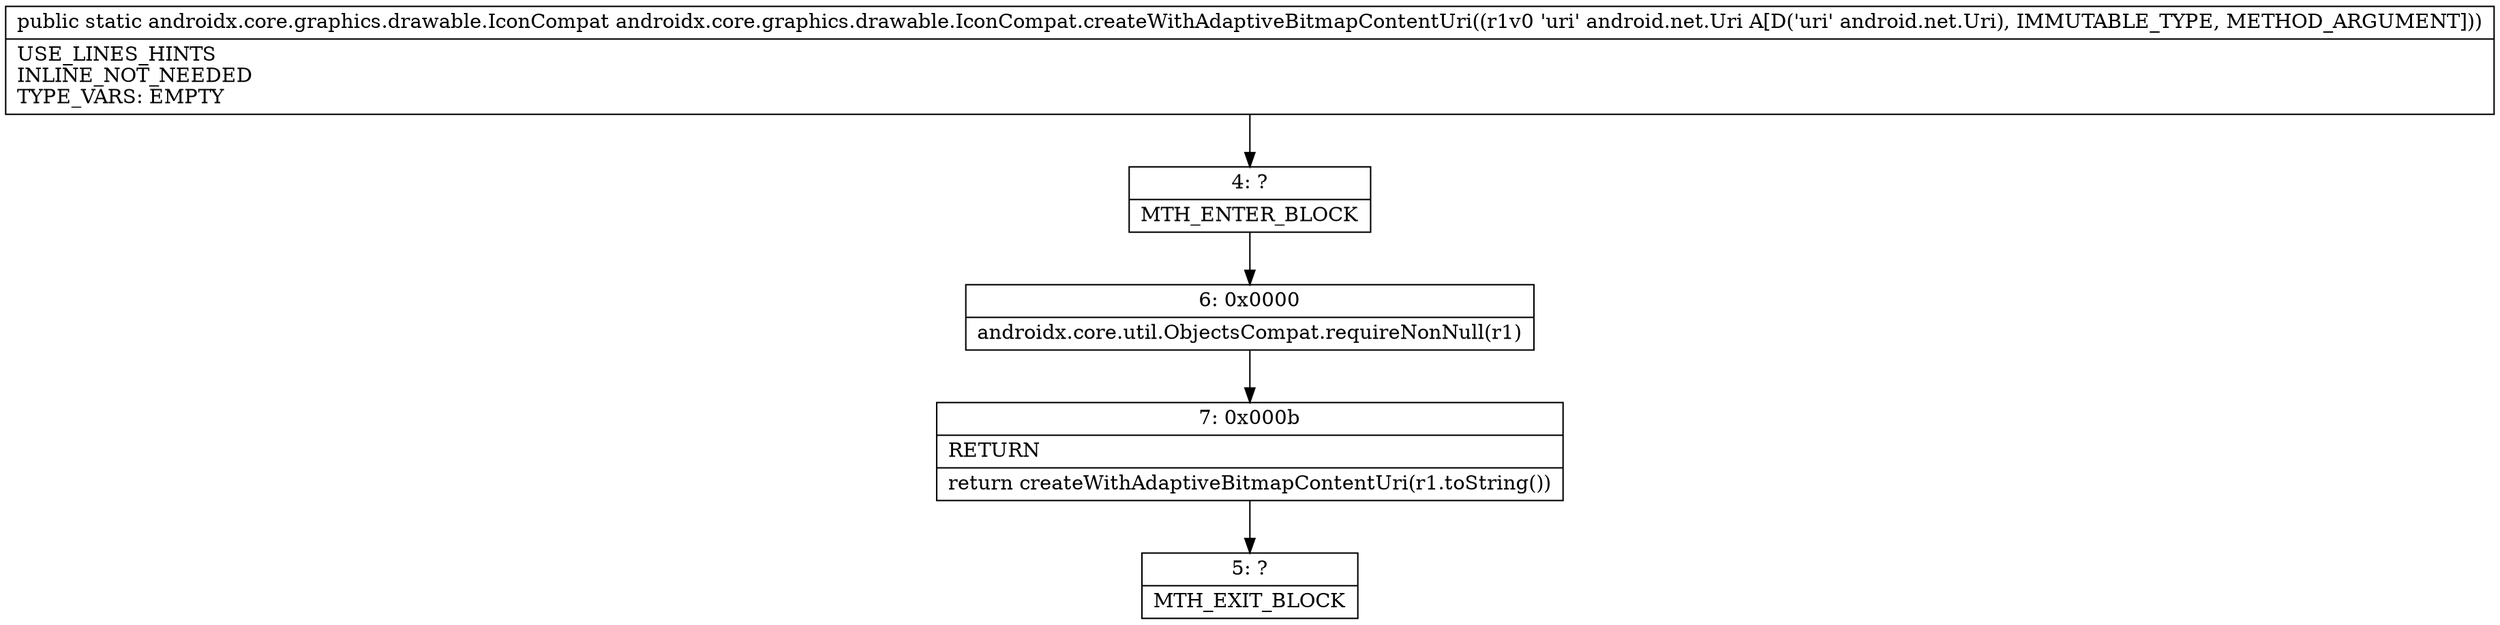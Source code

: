digraph "CFG forandroidx.core.graphics.drawable.IconCompat.createWithAdaptiveBitmapContentUri(Landroid\/net\/Uri;)Landroidx\/core\/graphics\/drawable\/IconCompat;" {
Node_4 [shape=record,label="{4\:\ ?|MTH_ENTER_BLOCK\l}"];
Node_6 [shape=record,label="{6\:\ 0x0000|androidx.core.util.ObjectsCompat.requireNonNull(r1)\l}"];
Node_7 [shape=record,label="{7\:\ 0x000b|RETURN\l|return createWithAdaptiveBitmapContentUri(r1.toString())\l}"];
Node_5 [shape=record,label="{5\:\ ?|MTH_EXIT_BLOCK\l}"];
MethodNode[shape=record,label="{public static androidx.core.graphics.drawable.IconCompat androidx.core.graphics.drawable.IconCompat.createWithAdaptiveBitmapContentUri((r1v0 'uri' android.net.Uri A[D('uri' android.net.Uri), IMMUTABLE_TYPE, METHOD_ARGUMENT]))  | USE_LINES_HINTS\lINLINE_NOT_NEEDED\lTYPE_VARS: EMPTY\l}"];
MethodNode -> Node_4;Node_4 -> Node_6;
Node_6 -> Node_7;
Node_7 -> Node_5;
}


